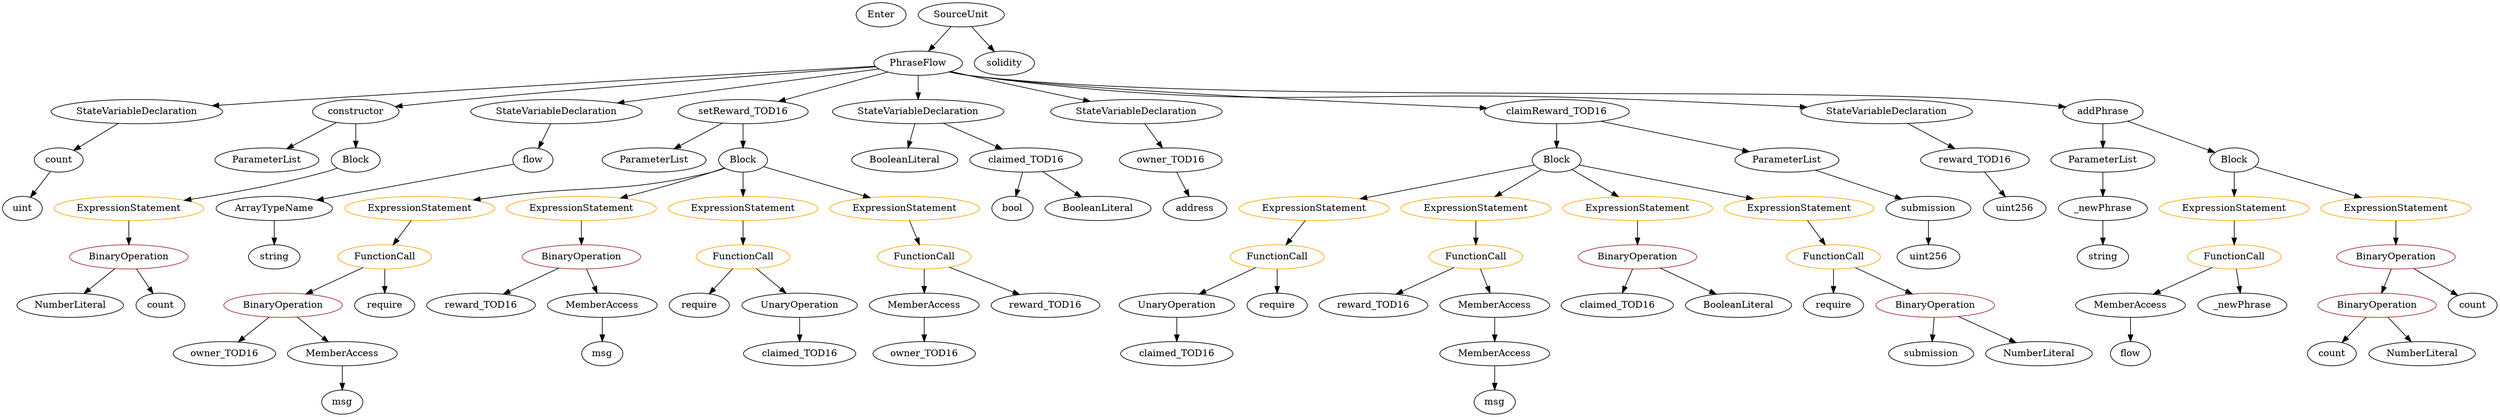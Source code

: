 strict digraph {
	graph [bb="0,0,3079.1,612"];
	node [label="\N"];
	Enter	[height=0.5,
		pos="1097.5,594",
		width=0.83628];
	ContractDefinition_PhraseFlow	[color=black,
		height=0.5,
		label=PhraseFlow,
		pos="1143.5,522",
		width=1.5155];
	StateVariableDeclaration_Unnamed_1	[color=black,
		height=0.5,
		label=StateVariableDeclaration,
		pos="170.54,450",
		width=2.8184];
	ContractDefinition_PhraseFlow -> StateVariableDeclaration_Unnamed_1	[pos="e,260.33,458.72 1090.4,517.59 965.68,509.52 644.07,488.4 375.54,468 341.63,465.42 304.57,462.41 271.41,459.64"];
	FunctionDefinition_constructor	[color=black,
		height=0.5,
		label=constructor,
		pos="438.54,450",
		width=1.4877];
	ContractDefinition_PhraseFlow -> FunctionDefinition_constructor	[pos="e,487.44,457.66 1091,516.75 990.23,508.45 762.61,489.06 571.54,468 547.69,465.37 521.48,462.1 498.68,459.14"];
	StateVariableDeclaration_Unnamed	[color=black,
		height=0.5,
		label=StateVariableDeclaration,
		pos="681.54,450",
		width=2.8184];
	ContractDefinition_PhraseFlow -> StateVariableDeclaration_Unnamed	[pos="e,756.64,462.38 1094.5,513.58 1016.8,501.8 864.17,478.67 767.81,464.07"];
	FunctionDefinition_setReward_TOD16	[color=black,
		height=0.5,
		label=setReward_TOD16,
		pos="911.54,450",
		width=2.3194];
	ContractDefinition_PhraseFlow -> FunctionDefinition_setReward_TOD16	[pos="e,958.71,465.23 1104.2,509.13 1067.3,497.99 1011.6,481.2 969.62,468.52"];
	StateVariableDeclaration_Unnamed_2	[color=black,
		height=0.5,
		label=StateVariableDeclaration,
		pos="1143.5,450",
		width=2.8184];
	ContractDefinition_PhraseFlow -> StateVariableDeclaration_Unnamed_2	[pos="e,1143.5,468.1 1143.5,503.7 1143.5,496.41 1143.5,487.73 1143.5,479.54"];
	StateVariableDeclaration_Unnamed_3	[color=black,
		height=0.5,
		label=StateVariableDeclaration,
		pos="1411.5,450",
		width=2.8184];
	ContractDefinition_PhraseFlow -> StateVariableDeclaration_Unnamed_3	[pos="e,1355.4,465.35 1184.9,509.78 1192.1,507.84 1199.5,505.85 1206.5,504 1252.5,491.86 1304.4,478.45 1344.4,468.17"];
	FunctionDefinition_claimReward_TOD16	[color=black,
		height=0.5,
		label=claimReward_TOD16,
		pos="1865.5,450",
		width=2.5689];
	ContractDefinition_PhraseFlow -> FunctionDefinition_claimReward_TOD16	[pos="e,1777.8,456.05 1182.9,509.18 1190.7,507.19 1198.8,505.34 1206.5,504 1311.4,485.8 1610.1,466.16 1766.8,456.71"];
	StateVariableDeclaration_Unnamed_4	[color=black,
		height=0.5,
		label=StateVariableDeclaration,
		pos="2228.5,450",
		width=2.8184];
	ContractDefinition_PhraseFlow -> StateVariableDeclaration_Unnamed_4	[pos="e,2135.5,457.43 1182.6,509.06 1190.4,507.06 1198.7,505.23 1206.5,504 1540.6,451.65 1628.9,486.95 1966.5,468 2018.5,465.09 2076.2,\
461.39 2124.2,458.19"];
	FunctionDefinition_addPhrase	[color=black,
		height=0.5,
		label=addPhrase,
		pos="2581.5,450",
		width=1.3769];
	ContractDefinition_PhraseFlow -> FunctionDefinition_addPhrase	[pos="e,2533.6,454.89 1182.6,508.97 1190.4,506.97 1198.7,505.17 1206.5,504 1455.5,466.97 2087.2,480.78 2338.5,468 2401.3,464.81 2473.1,\
459.59 2522.2,455.78"];
	PragmaDirective_solidity	[color=black,
		height=0.5,
		label=solidity,
		pos="1253.5,522",
		width=1.0442];
	VariableDeclaration_count	[color=black,
		height=0.5,
		label=count,
		pos="74.539,378",
		width=0.87786];
	StateVariableDeclaration_Unnamed_1 -> VariableDeclaration_count	[pos="e,93.38,392.74 147.3,432.05 133.86,422.26 116.86,409.86 102.68,399.52"];
	ExpressionStatement_Unnamed_3	[color=orange,
		height=0.5,
		label=ExpressionStatement,
		pos="521.54,306",
		width=2.458];
	FunctionCall_Unnamed_2	[color=orange,
		height=0.5,
		label=FunctionCall,
		pos="442.54,234",
		width=1.6125];
	ExpressionStatement_Unnamed_3 -> FunctionCall_Unnamed_2	[pos="e,460.94,251.31 502.42,288.05 492.47,279.24 480.15,268.33 469.28,258.69"];
	BooleanLiteral_Unnamed_1	[color=black,
		height=0.5,
		label=BooleanLiteral,
		pos="1129.5,378",
		width=1.7788];
	ExpressionStatement_Unnamed_5	[color=orange,
		height=0.5,
		label=ExpressionStatement,
		pos="716.54,306",
		width=2.458];
	BinaryOperation_Unnamed_3	[color=brown,
		height=0.5,
		label=BinaryOperation,
		pos="716.54,234",
		width=1.9867];
	ExpressionStatement_Unnamed_5 -> BinaryOperation_Unnamed_3	[pos="e,716.54,252.1 716.54,287.7 716.54,280.41 716.54,271.73 716.54,263.54"];
	ExpressionStatement_Unnamed_6	[color=orange,
		height=0.5,
		label=ExpressionStatement,
		pos="1618.5,306",
		width=2.458];
	FunctionCall_Unnamed_4	[color=orange,
		height=0.5,
		label=FunctionCall,
		pos="1563.5,234",
		width=1.6125];
	ExpressionStatement_Unnamed_6 -> FunctionCall_Unnamed_4	[pos="e,1576.7,251.79 1605.2,288.05 1598.8,279.89 1591,269.91 1583.8,260.82"];
	MemberAccess_Unnamed_2	[color=black,
		height=0.5,
		label=MemberAccess,
		pos="1124.5,162",
		width=1.9174];
	Identifier_owner_TOD16_1	[color=black,
		height=0.5,
		label=owner_TOD16,
		pos="1124.5,90",
		width=1.862];
	MemberAccess_Unnamed_2 -> Identifier_owner_TOD16_1	[pos="e,1124.5,108.1 1124.5,143.7 1124.5,136.41 1124.5,127.73 1124.5,119.54"];
	FunctionCall_Unnamed_6	[color=orange,
		height=0.5,
		label=FunctionCall,
		pos="1813.5,234",
		width=1.6125];
	Identifier_reward_TOD16_2	[color=black,
		height=0.5,
		label=reward_TOD16,
		pos="1687.5,162",
		width=1.9313];
	FunctionCall_Unnamed_6 -> Identifier_reward_TOD16_2	[pos="e,1715.7,178.64 1786.2,217.81 1768.4,207.95 1745.1,194.96 1725.5,184.1"];
	MemberAccess_Unnamed_4	[color=black,
		height=0.5,
		label=MemberAccess,
		pos="1844.5,162",
		width=1.9174];
	FunctionCall_Unnamed_6 -> MemberAccess_Unnamed_4	[pos="e,1837,180.1 1821.2,215.7 1824.6,208.07 1828.6,198.92 1832.4,190.4"];
	UnaryOperation_Unnamed_1	[color=black,
		height=0.5,
		label=UnaryOperation,
		pos="1439.5,162",
		width=1.9452];
	Identifier_claimed_TOD16_1	[color=black,
		height=0.5,
		label=claimed_TOD16,
		pos="1439.5,90",
		width=2.0145];
	UnaryOperation_Unnamed_1 -> Identifier_claimed_TOD16_1	[pos="e,1439.5,108.1 1439.5,143.7 1439.5,136.41 1439.5,127.73 1439.5,119.54"];
	Block_Unnamed_2	[color=black,
		height=0.5,
		label=Block,
		pos="1865.5,378",
		width=0.90558];
	Block_Unnamed_2 -> ExpressionStatement_Unnamed_6	[pos="e,1668.7,321.22 1837.2,368.97 1799,358.15 1730.1,338.61 1679.8,324.36"];
	ExpressionStatement_Unnamed_8	[color=orange,
		height=0.5,
		label=ExpressionStatement,
		pos="1813.5,306",
		width=2.458];
	Block_Unnamed_2 -> ExpressionStatement_Unnamed_8	[pos="e,1826.4,324.29 1853.7,361.12 1847.6,352.89 1840,342.62 1833,333.26"];
	ExpressionStatement_Unnamed_9	[color=orange,
		height=0.5,
		label=ExpressionStatement,
		pos="2008.5,306",
		width=2.458];
	Block_Unnamed_2 -> ExpressionStatement_Unnamed_9	[pos="e,1975.7,323.09 1889.5,365.28 1910.1,355.17 1940.5,340.31 1965.4,328.12"];
	ExpressionStatement_Unnamed_7	[color=orange,
		height=0.5,
		label=ExpressionStatement,
		pos="2203.5,306",
		width=2.458];
	Block_Unnamed_2 -> ExpressionStatement_Unnamed_7	[pos="e,2143.3,319.48 1895.8,370.73 1948.7,359.78 2059.1,336.91 2132.3,321.75"];
	FunctionCall_Unnamed_3	[color=orange,
		height=0.5,
		label=FunctionCall,
		pos="1124.5,234",
		width=1.6125];
	FunctionCall_Unnamed_3 -> MemberAccess_Unnamed_2	[pos="e,1124.5,180.1 1124.5,215.7 1124.5,208.41 1124.5,199.73 1124.5,191.54"];
	Identifier_reward_TOD16	[color=black,
		height=0.5,
		label=reward_TOD16,
		pos="1281.5,162",
		width=1.9313];
	FunctionCall_Unnamed_3 -> Identifier_reward_TOD16	[pos="e,1247.5,178.16 1156.7,218.67 1179.9,208.29 1211.7,194.15 1237.3,182.72"];
	ParameterList_Unnamed_3	[color=black,
		height=0.5,
		label=ParameterList,
		pos="326.54,378",
		width=1.7095];
	FunctionDefinition_constructor -> ParameterList_Unnamed_3	[pos="e,351.84,394.81 413.96,433.64 398.57,424.02 378.49,411.47 361.45,400.82"];
	Block_Unnamed_3	[color=black,
		height=0.5,
		label=Block,
		pos="438.54,378",
		width=0.90558];
	FunctionDefinition_constructor -> Block_Unnamed_3	[pos="e,438.54,396.1 438.54,431.7 438.54,424.41 438.54,415.73 438.54,407.54"];
	ElementaryTypeName_string_1	[color=black,
		height=0.5,
		label=string,
		pos="2581.5,234",
		width=0.864];
	MemberAccess_Unnamed_5	[color=black,
		height=0.5,
		label=MemberAccess,
		pos="1844.5,90",
		width=1.9174];
	Identifier_msg_2	[color=black,
		height=0.5,
		label=msg,
		pos="1844.5,18",
		width=0.75];
	MemberAccess_Unnamed_5 -> Identifier_msg_2	[pos="e,1844.5,36.104 1844.5,71.697 1844.5,64.407 1844.5,55.726 1844.5,47.536"];
	VariableDeclaration_flow	[color=black,
		height=0.5,
		label=flow,
		pos="653.54,378",
		width=0.75311];
	StateVariableDeclaration_Unnamed -> VariableDeclaration_flow	[pos="e,660.19,395.62 674.62,431.7 671.55,424.04 667.88,414.85 664.46,406.3"];
	Identifier_count_1	[color=black,
		height=0.5,
		label=count,
		pos="2869.5,90",
		width=0.87786];
	Identifier_require_3	[color=black,
		height=0.5,
		label=require,
		pos="2277.5,162",
		width=1.0026];
	Parameter__newPhrase	[color=black,
		height=0.5,
		label=_newPhrase,
		pos="2581.5,306",
		width=1.5432];
	Parameter__newPhrase -> ElementaryTypeName_string_1	[pos="e,2581.5,252.1 2581.5,287.7 2581.5,280.41 2581.5,271.73 2581.5,263.54"];
	ExpressionStatement_Unnamed	[color=orange,
		height=0.5,
		label=ExpressionStatement,
		pos="2743.5,306",
		width=2.458];
	FunctionCall_Unnamed	[color=orange,
		height=0.5,
		label=FunctionCall,
		pos="2743.5,234",
		width=1.6125];
	ExpressionStatement_Unnamed -> FunctionCall_Unnamed	[pos="e,2743.5,252.1 2743.5,287.7 2743.5,280.41 2743.5,271.73 2743.5,263.54"];
	BinaryOperation_Unnamed_2	[color=brown,
		height=0.5,
		label=BinaryOperation,
		pos="313.54,162",
		width=1.9867];
	FunctionCall_Unnamed_2 -> BinaryOperation_Unnamed_2	[pos="e,342.82,178.89 414.55,217.81 396.5,208.02 372.77,195.14 352.84,184.33"];
	Identifier_require_1	[color=black,
		height=0.5,
		label=require,
		pos="439.54,162",
		width=1.0026];
	FunctionCall_Unnamed_2 -> Identifier_require_1	[pos="e,440.27,180.1 441.8,215.7 441.48,208.41 441.11,199.73 440.76,191.54"];
	FunctionCall_Unnamed_4 -> UnaryOperation_Unnamed_1	[pos="e,1467.5,178.81 1536.3,217.64 1519,207.88 1496.4,195.11 1477.4,184.38"];
	Identifier_require_2	[color=black,
		height=0.5,
		label=require,
		pos="1563.5,162",
		width=1.0026];
	FunctionCall_Unnamed_4 -> Identifier_require_2	[pos="e,1563.5,180.1 1563.5,215.7 1563.5,208.41 1563.5,199.73 1563.5,191.54"];
	VariableDeclaration_owner_TOD16	[color=black,
		height=0.5,
		label=owner_TOD16,
		pos="1457.5,378",
		width=1.862];
	ElementaryTypeName_address	[color=black,
		height=0.5,
		label=address,
		pos="1472.5,306",
		width=1.0996];
	VariableDeclaration_owner_TOD16 -> ElementaryTypeName_address	[pos="e,1468.9,324.1 1461.2,359.7 1462.8,352.32 1464.7,343.52 1466.5,335.25"];
	ElementaryTypeName_bool	[color=black,
		height=0.5,
		label=bool,
		pos="1240.5,306",
		width=0.76697];
	ParameterList_Unnamed_1	[color=black,
		height=0.5,
		label=ParameterList,
		pos="799.54,378",
		width=1.7095];
	Identifier_claimed_TOD16_2	[color=black,
		height=0.5,
		label=claimed_TOD16,
		pos="2004.5,162",
		width=2.0145];
	FunctionDefinition_setReward_TOD16 -> ParameterList_Unnamed_1	[pos="e,824.86,394.83 885.28,432.59 870.04,423.06 850.66,410.95 834.18,400.65"];
	Block_Unnamed_1	[color=black,
		height=0.5,
		label=Block,
		pos="911.54,378",
		width=0.90558];
	FunctionDefinition_setReward_TOD16 -> Block_Unnamed_1	[pos="e,911.54,396.1 911.54,431.7 911.54,424.41 911.54,415.73 911.54,407.54"];
	ParameterList_Unnamed_2	[color=black,
		height=0.5,
		label=ParameterList,
		pos="2146.5,378",
		width=1.7095];
	Parameter_submission	[color=black,
		height=0.5,
		label=submission,
		pos="2362.5,306",
		width=1.46];
	ParameterList_Unnamed_2 -> Parameter_submission	[pos="e,2325.2,319.11 2186.7,364 2222.7,352.3 2275.8,335.1 2314.2,322.65"];
	StateVariableDeclaration_Unnamed_2 -> BooleanLiteral_Unnamed_1	[pos="e,1133,396.1 1140.1,431.7 1138.6,424.32 1136.8,415.52 1135.2,407.25"];
	VariableDeclaration_claimed_TOD16	[color=black,
		height=0.5,
		label=claimed_TOD16,
		pos="1284.5,378",
		width=2.0145];
	StateVariableDeclaration_Unnamed_2 -> VariableDeclaration_claimed_TOD16	[pos="e,1253.1,394.59 1176.6,432.59 1196.4,422.77 1221.7,410.2 1242.8,399.71"];
	BinaryOperation_Unnamed_4	[color=brown,
		height=0.5,
		label=BinaryOperation,
		pos="2403.5,162",
		width=1.9867];
	Identifier_submission	[color=black,
		height=0.5,
		label=submission,
		pos="2325.5,90",
		width=1.46];
	BinaryOperation_Unnamed_4 -> Identifier_submission	[pos="e,2343.6,107.23 2385.1,144.41 2375.2,135.54 2362.8,124.47 2352,114.71"];
	NumberLiteral_Unnamed_1	[color=black,
		height=0.5,
		label=NumberLiteral,
		pos="2459.5,90",
		width=1.765];
	BinaryOperation_Unnamed_4 -> NumberLiteral_Unnamed_1	[pos="e,2446.1,107.79 2417.1,144.05 2423.7,135.8 2431.8,125.7 2439.1,116.54"];
	ArrayTypeName_Unnamed	[color=black,
		height=0.5,
		label=ArrayTypeName,
		pos="342.54,306",
		width=2.0145];
	ElementaryTypeName_string	[color=black,
		height=0.5,
		label=string,
		pos="335.54,234",
		width=0.864];
	ArrayTypeName_Unnamed -> ElementaryTypeName_string	[pos="e,337.25,252.1 340.81,287.7 340.08,280.41 339.21,271.73 338.39,263.54"];
	Identifier_claimed_TOD16	[color=black,
		height=0.5,
		label=claimed_TOD16,
		pos="966.54,90",
		width=2.0145];
	Identifier_require	[color=black,
		height=0.5,
		label=require,
		pos="843.54,162",
		width=1.0026];
	Identifier_owner_TOD16	[color=black,
		height=0.5,
		label=owner_TOD16,
		pos="236.54,90",
		width=1.862];
	BinaryOperation_Unnamed_2 -> Identifier_owner_TOD16	[pos="e,254.92,107.71 295.29,144.41 285.77,135.76 273.94,125 263.4,115.42"];
	MemberAccess_Unnamed_1	[color=black,
		height=0.5,
		label=MemberAccess,
		pos="390.54,90",
		width=1.9174];
	BinaryOperation_Unnamed_2 -> MemberAccess_Unnamed_1	[pos="e,372.15,107.71 331.79,144.41 341.31,135.76 353.14,125 363.68,115.42"];
	FunctionCall_Unnamed_5	[color=orange,
		height=0.5,
		label=FunctionCall,
		pos="2262.5,234",
		width=1.6125];
	FunctionCall_Unnamed_5 -> Identifier_require_3	[pos="e,2273.9,180.1 2266.2,215.7 2267.8,208.32 2269.7,199.52 2271.5,191.25"];
	FunctionCall_Unnamed_5 -> BinaryOperation_Unnamed_4	[pos="e,2372.2,178.55 2292.4,218.15 2312.7,208.11 2339.7,194.7 2362,183.62"];
	BinaryOperation_Unnamed_6	[color=brown,
		height=0.5,
		label=BinaryOperation,
		pos="163.54,234",
		width=1.9867];
	NumberLiteral_Unnamed_2	[color=black,
		height=0.5,
		label=NumberLiteral,
		pos="63.539,162",
		width=1.765];
	BinaryOperation_Unnamed_6 -> NumberLiteral_Unnamed_2	[pos="e,86.493,179.07 140.09,216.59 126.83,207.31 110.06,195.57 95.603,185.44"];
	Identifier_count_2	[color=black,
		height=0.5,
		label=count,
		pos="176.54,162",
		width=0.87786];
	BinaryOperation_Unnamed_6 -> Identifier_count_2	[pos="e,173.36,180.1 166.75,215.7 168.12,208.32 169.76,199.52 171.29,191.25"];
	ParameterList_Unnamed	[color=black,
		height=0.5,
		label=ParameterList,
		pos="2581.5,378",
		width=1.7095];
	ParameterList_Unnamed -> Parameter__newPhrase	[pos="e,2581.5,324.1 2581.5,359.7 2581.5,352.41 2581.5,343.73 2581.5,335.54"];
	ElementaryTypeName_uint	[color=black,
		height=0.5,
		label=uint,
		pos="30.539,306",
		width=0.75];
	VariableDeclaration_count -> ElementaryTypeName_uint	[pos="e,40.689,323.15 64.334,360.76 59.114,352.46 52.635,342.15 46.752,332.79"];
	StateVariableDeclaration_Unnamed_3 -> VariableDeclaration_owner_TOD16	[pos="e,1446.3,396.1 1422.9,431.7 1428.1,423.81 1434.3,414.3 1440.1,405.55"];
	VariableDeclaration_claimed_TOD16 -> ElementaryTypeName_bool	[pos="e,1250.5,322.83 1273.9,360.05 1268.7,351.73 1262.2,341.54 1256.5,332.32"];
	BooleanLiteral_Unnamed	[color=black,
		height=0.5,
		label=BooleanLiteral,
		pos="1350.5,306",
		width=1.7788];
	VariableDeclaration_claimed_TOD16 -> BooleanLiteral_Unnamed	[pos="e,1334.7,323.79 1300.5,360.05 1308.5,351.63 1318.2,341.28 1327,331.97"];
	Identifier_reward_TOD16_1	[color=black,
		height=0.5,
		label=reward_TOD16,
		pos="563.54,162",
		width=1.9313];
	Identifier_msg	[color=black,
		height=0.5,
		label=msg,
		pos="390.54,18",
		width=0.75];
	MemberAccess_Unnamed_1 -> Identifier_msg	[pos="e,390.54,36.104 390.54,71.697 390.54,64.407 390.54,55.726 390.54,47.536"];
	ExpressionStatement_Unnamed_2	[color=orange,
		height=0.5,
		label=ExpressionStatement,
		pos="911.54,306",
		width=2.458];
	FunctionCall_Unnamed_1	[color=orange,
		height=0.5,
		label=FunctionCall,
		pos="911.54,234",
		width=1.6125];
	ExpressionStatement_Unnamed_2 -> FunctionCall_Unnamed_1	[pos="e,911.54,252.1 911.54,287.7 911.54,280.41 911.54,271.73 911.54,263.54"];
	BinaryOperation_Unnamed_1	[color=brown,
		height=0.5,
		label=BinaryOperation,
		pos="2926.5,162",
		width=1.9867];
	BinaryOperation_Unnamed_1 -> Identifier_count_1	[pos="e,2882.4,106.83 2912.7,144.05 2905.8,135.56 2897.3,125.11 2889.7,115.73"];
	NumberLiteral_Unnamed	[color=black,
		height=0.5,
		label=NumberLiteral,
		pos="2982.5,90",
		width=1.765];
	BinaryOperation_Unnamed_1 -> NumberLiteral_Unnamed	[pos="e,2969.1,107.79 2940.1,144.05 2946.7,135.8 2954.8,125.7 2962.1,116.54"];
	ExpressionStatement_Unnamed_10	[color=orange,
		height=0.5,
		label=ExpressionStatement,
		pos="163.54,306",
		width=2.458];
	Block_Unnamed_3 -> ExpressionStatement_Unnamed_10	[pos="e,228.39,318.6 413.64,365.88 408.38,363.76 402.83,361.68 397.54,360 345.65,343.5 285.74,330.03 239.53,320.8"];
	FunctionDefinition_claimReward_TOD16 -> Block_Unnamed_2	[pos="e,1865.5,396.1 1865.5,431.7 1865.5,424.41 1865.5,415.73 1865.5,407.54"];
	FunctionDefinition_claimReward_TOD16 -> ParameterList_Unnamed_2	[pos="e,2100.9,390.37 1921.1,435.17 1969.9,423.01 2040.6,405.39 2089.8,393.13"];
	Block_Unnamed	[color=black,
		height=0.5,
		label=Block,
		pos="2743.5,378",
		width=0.90558];
	Block_Unnamed -> ExpressionStatement_Unnamed	[pos="e,2743.5,324.1 2743.5,359.7 2743.5,352.41 2743.5,343.73 2743.5,335.54"];
	ExpressionStatement_Unnamed_1	[color=orange,
		height=0.5,
		label=ExpressionStatement,
		pos="2938.5,306",
		width=2.458];
	Block_Unnamed -> ExpressionStatement_Unnamed_1	[pos="e,2896.1,322.24 2770.2,367.41 2799.8,356.81 2848.1,339.47 2885.4,326.08"];
	Identifier_count	[color=black,
		height=0.5,
		label=count,
		pos="3047.5,162",
		width=0.87786];
	VariableDeclaration_reward_TOD16	[color=black,
		height=0.5,
		label=reward_TOD16,
		pos="2379.5,378",
		width=1.9313];
	StateVariableDeclaration_Unnamed_4 -> VariableDeclaration_reward_TOD16	[pos="e,2346.5,394.31 2263.6,432.76 2285.2,422.71 2313.3,409.73 2336.3,399.04"];
	ExpressionStatement_Unnamed_8 -> FunctionCall_Unnamed_6	[pos="e,1813.5,252.1 1813.5,287.7 1813.5,280.41 1813.5,271.73 1813.5,263.54"];
	VariableDeclaration_flow -> ArrayTypeName_Unnamed	[pos="e,394.96,318.8 628.09,371.27 579.99,360.45 474.45,336.69 406.03,321.29"];
	SourceUnit_Unnamed	[color=black,
		height=0.5,
		label=SourceUnit,
		pos="1198.5,594",
		width=1.46];
	SourceUnit_Unnamed -> ContractDefinition_PhraseFlow	[pos="e,1156.5,539.47 1185.5,576.41 1178.9,568.04 1170.8,557.71 1163.5,548.37"];
	SourceUnit_Unnamed -> PragmaDirective_solidity	[pos="e,1241,538.99 1211.6,576.41 1218.2,567.92 1226.5,557.41 1233.9,547.96"];
	ElementaryTypeName_uint256	[color=black,
		height=0.5,
		label=uint256,
		pos="2470.5,306",
		width=1.0442];
	BinaryOperation_Unnamed_3 -> Identifier_reward_TOD16_1	[pos="e,596.77,178.21 682.96,217.64 660.66,207.44 631.17,193.94 607.08,182.92"];
	MemberAccess_Unnamed_3	[color=black,
		height=0.5,
		label=MemberAccess,
		pos="720.54,162",
		width=1.9174];
	BinaryOperation_Unnamed_3 -> MemberAccess_Unnamed_3	[pos="e,719.56,180.1 717.53,215.7 717.94,208.41 718.44,199.73 718.91,191.54"];
	BinaryOperation_Unnamed_5	[color=brown,
		height=0.5,
		label=BinaryOperation,
		pos="2008.5,234",
		width=1.9867];
	ExpressionStatement_Unnamed_9 -> BinaryOperation_Unnamed_5	[pos="e,2008.5,252.1 2008.5,287.7 2008.5,280.41 2008.5,271.73 2008.5,263.54"];
	Block_Unnamed_1 -> ExpressionStatement_Unnamed_3	[pos="e,586.6,318.56 887.17,365.73 881.78,363.57 876.04,361.51 870.54,360 761.86,330.18 730.85,341.63 619.54,324 612.46,322.88 605.1,321.67 \
597.74,320.44"];
	Block_Unnamed_1 -> ExpressionStatement_Unnamed_5	[pos="e,761.95,321.81 886.48,366.32 881.24,364.17 875.73,361.97 870.54,360 838.42,347.83 802.11,335.27 772.81,325.44"];
	Block_Unnamed_1 -> ExpressionStatement_Unnamed_2	[pos="e,911.54,324.1 911.54,359.7 911.54,352.41 911.54,343.73 911.54,335.54"];
	ExpressionStatement_Unnamed_4	[color=orange,
		height=0.5,
		label=ExpressionStatement,
		pos="1106.5,306",
		width=2.458];
	Block_Unnamed_1 -> ExpressionStatement_Unnamed_4	[pos="e,1064.1,322.24 938.24,367.41 967.77,356.81 1016.1,339.47 1053.4,326.08"];
	BinaryOperation_Unnamed	[color=brown,
		height=0.5,
		label=BinaryOperation,
		pos="2938.5,234",
		width=1.9867];
	ExpressionStatement_Unnamed_1 -> BinaryOperation_Unnamed	[pos="e,2938.5,252.1 2938.5,287.7 2938.5,280.41 2938.5,271.73 2938.5,263.54"];
	ElementaryTypeName_uint256_1	[color=black,
		height=0.5,
		label=uint256,
		pos="2376.5,234",
		width=1.0442];
	Parameter_submission -> ElementaryTypeName_uint256_1	[pos="e,2373.1,252.1 2366,287.7 2367.5,280.32 2369.2,271.52 2370.9,263.25"];
	MemberAccess_Unnamed	[color=black,
		height=0.5,
		label=MemberAccess,
		pos="2613.5,162",
		width=1.9174];
	Identifier_flow	[color=black,
		height=0.5,
		label=flow,
		pos="2613.5,90",
		width=0.75311];
	MemberAccess_Unnamed -> Identifier_flow	[pos="e,2613.5,108.1 2613.5,143.7 2613.5,136.41 2613.5,127.73 2613.5,119.54"];
	Identifier_msg_1	[color=black,
		height=0.5,
		label=msg,
		pos="720.54,90",
		width=0.75];
	MemberAccess_Unnamed_3 -> Identifier_msg_1	[pos="e,720.54,108.1 720.54,143.7 720.54,136.41 720.54,127.73 720.54,119.54"];
	FunctionCall_Unnamed_1 -> Identifier_require	[pos="e,858.61,178.51 895.42,216.41 886.8,207.53 876.02,196.44 866.53,186.67"];
	UnaryOperation_Unnamed	[color=black,
		height=0.5,
		label=UnaryOperation,
		pos="967.54,162",
		width=1.9452];
	FunctionCall_Unnamed_1 -> UnaryOperation_Unnamed	[pos="e,954.11,179.79 925.09,216.05 931.7,207.8 939.78,197.7 947.11,188.54"];
	FunctionDefinition_addPhrase -> ParameterList_Unnamed	[pos="e,2581.5,396.1 2581.5,431.7 2581.5,424.41 2581.5,415.73 2581.5,407.54"];
	FunctionDefinition_addPhrase -> Block_Unnamed	[pos="e,2718.4,389.87 2612.4,435.67 2639.7,423.89 2679.4,406.7 2708,394.35"];
	BinaryOperation_Unnamed -> BinaryOperation_Unnamed_1	[pos="e,2929.5,180.1 2935.6,215.7 2934.3,208.32 2932.8,199.52 2931.4,191.25"];
	BinaryOperation_Unnamed -> Identifier_count	[pos="e,3027.1,176.1 2963.8,216.76 2979.9,206.43 3000.8,193.01 3017.7,182.15"];
	BooleanLiteral_Unnamed_2	[color=black,
		height=0.5,
		label=BooleanLiteral,
		pos="2159.5,162",
		width=1.7788];
	VariableDeclaration_reward_TOD16 -> ElementaryTypeName_uint256	[pos="e,2451.3,321.8 2401.1,360.41 2413.5,350.88 2429.2,338.81 2442.5,328.56"];
	ExpressionStatement_Unnamed_4 -> FunctionCall_Unnamed_3	[pos="e,1120.1,252.1 1111,287.7 1112.9,280.32 1115.1,271.52 1117.3,263.25"];
	ExpressionStatement_Unnamed_7 -> FunctionCall_Unnamed_5	[pos="e,2248.4,251.79 2217.8,288.05 2224.8,279.8 2233.3,269.7 2241,260.54"];
	MemberAccess_Unnamed_4 -> MemberAccess_Unnamed_5	[pos="e,1844.5,108.1 1844.5,143.7 1844.5,136.41 1844.5,127.73 1844.5,119.54"];
	FunctionCall_Unnamed -> MemberAccess_Unnamed	[pos="e,2642.6,178.64 2715.3,217.81 2697,207.95 2672.9,194.96 2652.7,184.1"];
	Identifier__newPhrase	[color=black,
		height=0.5,
		label=_newPhrase,
		pos="2756.5,162",
		width=1.5432];
	FunctionCall_Unnamed -> Identifier__newPhrase	[pos="e,2753.4,180.1 2746.8,215.7 2748.1,208.32 2749.8,199.52 2751.3,191.25"];
	ExpressionStatement_Unnamed_10 -> BinaryOperation_Unnamed_6	[pos="e,163.54,252.1 163.54,287.7 163.54,280.41 163.54,271.73 163.54,263.54"];
	BinaryOperation_Unnamed_5 -> Identifier_claimed_TOD16_2	[pos="e,2005.5,180.1 2007.6,215.7 2007.1,208.41 2006.6,199.73 2006.2,191.54"];
	BinaryOperation_Unnamed_5 -> BooleanLiteral_Unnamed_2	[pos="e,2127.3,177.97 2041.7,217.64 2063.8,207.37 2093.2,193.76 2117.1,182.69"];
	UnaryOperation_Unnamed -> Identifier_claimed_TOD16	[pos="e,966.78,108.1 967.29,143.7 967.19,136.41 967.06,127.73 966.95,119.54"];
}
